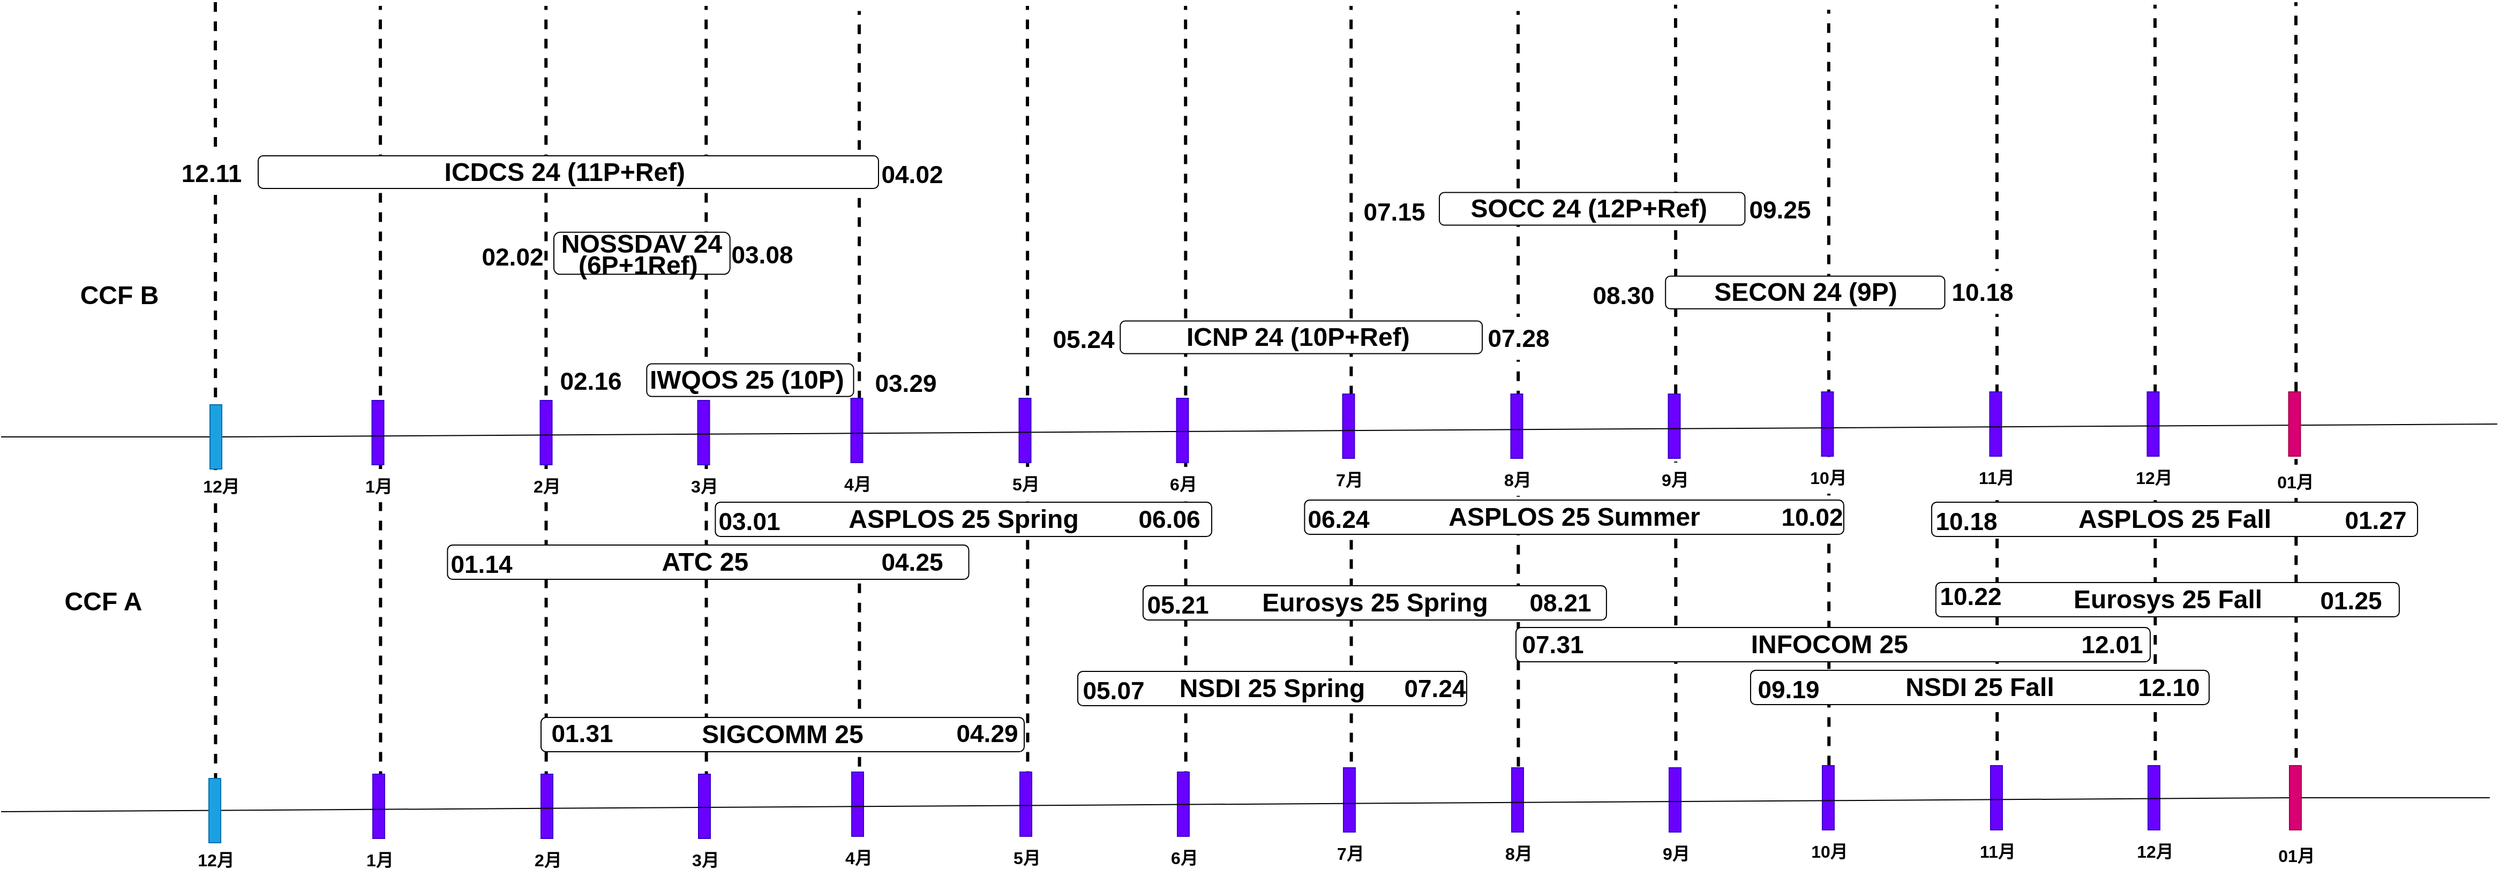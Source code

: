 <mxfile version="24.7.17">
  <diagram name="第 1 页" id="KVKXcA2v8e-MYIYoXiWe">
    <mxGraphModel dx="3483" dy="2460" grid="1" gridSize="10" guides="1" tooltips="1" connect="1" arrows="1" fold="1" page="0" pageScale="1" pageWidth="827" pageHeight="1169" math="0" shadow="0">
      <root>
        <mxCell id="0" />
        <mxCell id="1" parent="0" />
        <mxCell id="J6pw8MApclt_jU-j7pKg-1" value="" style="group" parent="1" vertex="1" connectable="0">
          <mxGeometry x="-120" y="-220" width="2048" height="765.02" as="geometry" />
        </mxCell>
        <mxCell id="Nktsm34Fh5tqj6Ti2t0z-151" value="" style="endArrow=none;html=1;rounded=0;exitX=0.75;exitY=0;exitDx=0;exitDy=0;dashed=1;strokeWidth=3;" parent="J6pw8MApclt_jU-j7pKg-1" edge="1">
          <mxGeometry width="50" height="50" relative="1" as="geometry">
            <mxPoint x="0.25" y="765.02" as="sourcePoint" />
            <mxPoint as="targetPoint" />
          </mxGeometry>
        </mxCell>
        <mxCell id="Nktsm34Fh5tqj6Ti2t0z-70" value="" style="endArrow=none;html=1;rounded=0;exitX=0.75;exitY=0;exitDx=0;exitDy=0;dashed=1;strokeWidth=3;" parent="J6pw8MApclt_jU-j7pKg-1" edge="1">
          <mxGeometry width="50" height="50" relative="1" as="geometry">
            <mxPoint x="1216.25" y="731.923" as="sourcePoint" />
            <mxPoint x="1216.0" y="8.25" as="targetPoint" />
          </mxGeometry>
        </mxCell>
        <mxCell id="Nktsm34Fh5tqj6Ti2t0z-71" value="" style="endArrow=none;html=1;rounded=0;exitX=0.75;exitY=0;exitDx=0;exitDy=0;dashed=1;strokeWidth=3;" parent="J6pw8MApclt_jU-j7pKg-1" edge="1">
          <mxGeometry width="50" height="50" relative="1" as="geometry">
            <mxPoint x="1060.34" y="727.208" as="sourcePoint" />
            <mxPoint x="1060.09" y="3.536" as="targetPoint" />
          </mxGeometry>
        </mxCell>
        <mxCell id="Nktsm34Fh5tqj6Ti2t0z-72" value="" style="endArrow=none;html=1;rounded=0;exitX=0.75;exitY=0;exitDx=0;exitDy=0;dashed=1;strokeWidth=3;" parent="J6pw8MApclt_jU-j7pKg-1" edge="1">
          <mxGeometry width="50" height="50" relative="1" as="geometry">
            <mxPoint x="905.84" y="727.208" as="sourcePoint" />
            <mxPoint x="905.59" y="3.536" as="targetPoint" />
          </mxGeometry>
        </mxCell>
        <mxCell id="Nktsm34Fh5tqj6Ti2t0z-73" value="" style="endArrow=none;html=1;rounded=0;exitX=0.75;exitY=0;exitDx=0;exitDy=0;dashed=1;strokeWidth=3;" parent="J6pw8MApclt_jU-j7pKg-1" edge="1">
          <mxGeometry width="50" height="50" relative="1" as="geometry">
            <mxPoint x="758.25" y="727.208" as="sourcePoint" />
            <mxPoint x="758.0" y="3.536" as="targetPoint" />
          </mxGeometry>
        </mxCell>
        <mxCell id="Nktsm34Fh5tqj6Ti2t0z-74" value="" style="endArrow=none;html=1;rounded=0;exitX=0.75;exitY=0;exitDx=0;exitDy=0;dashed=1;strokeWidth=3;" parent="J6pw8MApclt_jU-j7pKg-1" edge="1">
          <mxGeometry width="50" height="50" relative="1" as="geometry">
            <mxPoint x="1506.16" y="730.744" as="sourcePoint" />
            <mxPoint x="1505.91" y="7.072" as="targetPoint" />
          </mxGeometry>
        </mxCell>
        <mxCell id="Nktsm34Fh5tqj6Ti2t0z-75" value="" style="endArrow=none;html=1;rounded=0;exitX=0.75;exitY=0;exitDx=0;exitDy=0;dashed=1;strokeWidth=3;" parent="J6pw8MApclt_jU-j7pKg-1" edge="1">
          <mxGeometry width="50" height="50" relative="1" as="geometry">
            <mxPoint x="1363.25" y="726.03" as="sourcePoint" />
            <mxPoint x="1363.0" y="2.357" as="targetPoint" />
          </mxGeometry>
        </mxCell>
        <mxCell id="Nktsm34Fh5tqj6Ti2t0z-77" value="" style="endArrow=none;html=1;rounded=0;exitX=0.75;exitY=0;exitDx=0;exitDy=0;dashed=1;strokeWidth=3;" parent="J6pw8MApclt_jU-j7pKg-1" edge="1">
          <mxGeometry width="50" height="50" relative="1" as="geometry">
            <mxPoint x="1942.25" y="723.672" as="sourcePoint" />
            <mxPoint x="1942.0" as="targetPoint" />
          </mxGeometry>
        </mxCell>
        <mxCell id="Nktsm34Fh5tqj6Ti2t0z-78" value="" style="endArrow=none;html=1;rounded=0;exitX=0.75;exitY=0;exitDx=0;exitDy=0;dashed=1;strokeWidth=3;" parent="J6pw8MApclt_jU-j7pKg-1" edge="1">
          <mxGeometry width="50" height="50" relative="1" as="geometry">
            <mxPoint x="1810.75" y="726.03" as="sourcePoint" />
            <mxPoint x="1810.5" y="2.357" as="targetPoint" />
          </mxGeometry>
        </mxCell>
        <mxCell id="Nktsm34Fh5tqj6Ti2t0z-79" value="" style="endArrow=none;html=1;rounded=0;exitX=0.75;exitY=0;exitDx=0;exitDy=0;dashed=1;strokeWidth=3;" parent="J6pw8MApclt_jU-j7pKg-1" edge="1">
          <mxGeometry width="50" height="50" relative="1" as="geometry">
            <mxPoint x="1663.16" y="726.03" as="sourcePoint" />
            <mxPoint x="1662.91" y="2.357" as="targetPoint" />
          </mxGeometry>
        </mxCell>
        <mxCell id="Nktsm34Fh5tqj6Ti2t0z-69" value="" style="endArrow=none;html=1;rounded=0;exitX=0.75;exitY=0;exitDx=0;exitDy=0;dashed=1;strokeWidth=3;" parent="J6pw8MApclt_jU-j7pKg-1" edge="1">
          <mxGeometry width="50" height="50" relative="1" as="geometry">
            <mxPoint x="601.25" y="731.923" as="sourcePoint" />
            <mxPoint x="601.0" y="8.25" as="targetPoint" />
          </mxGeometry>
        </mxCell>
        <mxCell id="Nktsm34Fh5tqj6Ti2t0z-68" value="" style="endArrow=none;html=1;rounded=0;exitX=0.75;exitY=0;exitDx=0;exitDy=0;dashed=1;strokeWidth=3;" parent="J6pw8MApclt_jU-j7pKg-1" edge="1">
          <mxGeometry width="50" height="50" relative="1" as="geometry">
            <mxPoint x="458.34" y="727.208" as="sourcePoint" />
            <mxPoint x="458.09" y="3.536" as="targetPoint" />
          </mxGeometry>
        </mxCell>
        <mxCell id="Nktsm34Fh5tqj6Ti2t0z-67" value="" style="endArrow=none;html=1;rounded=0;exitX=0.75;exitY=0;exitDx=0;exitDy=0;dashed=1;strokeWidth=3;" parent="J6pw8MApclt_jU-j7pKg-1" edge="1">
          <mxGeometry width="50" height="50" relative="1" as="geometry">
            <mxPoint x="308.84" y="727.208" as="sourcePoint" />
            <mxPoint x="308.59" y="3.536" as="targetPoint" />
          </mxGeometry>
        </mxCell>
        <mxCell id="Nktsm34Fh5tqj6Ti2t0z-66" value="" style="endArrow=none;html=1;rounded=0;exitX=0.75;exitY=0;exitDx=0;exitDy=0;dashed=1;strokeWidth=3;" parent="J6pw8MApclt_jU-j7pKg-1" edge="1">
          <mxGeometry width="50" height="50" relative="1" as="geometry">
            <mxPoint x="154.25" y="727.208" as="sourcePoint" />
            <mxPoint x="154" y="3.536" as="targetPoint" />
          </mxGeometry>
        </mxCell>
        <mxCell id="Nktsm34Fh5tqj6Ti2t0z-57" value="" style="group" parent="J6pw8MApclt_jU-j7pKg-1" vertex="1" connectable="0">
          <mxGeometry x="1600" y="533" width="448" height="42" as="geometry" />
        </mxCell>
        <mxCell id="Nktsm34Fh5tqj6Ti2t0z-58" value="Eurosys 25 Fall" style="rounded=1;whiteSpace=wrap;html=1;fontStyle=1;fontSize=24;" parent="Nktsm34Fh5tqj6Ti2t0z-57" vertex="1">
          <mxGeometry x="5.957" y="9.0" width="432.511" height="32" as="geometry" />
        </mxCell>
        <mxCell id="Nktsm34Fh5tqj6Ti2t0z-59" value="10.22" style="text;html=1;align=center;verticalAlign=middle;resizable=0;points=[];autosize=1;strokeColor=none;fillColor=none;fontSize=23;fontStyle=1" parent="Nktsm34Fh5tqj6Ti2t0z-57" vertex="1">
          <mxGeometry y="2" width="76" height="40" as="geometry" />
        </mxCell>
        <mxCell id="Nktsm34Fh5tqj6Ti2t0z-60" value="01.25" style="text;html=1;align=center;verticalAlign=middle;resizable=0;points=[];autosize=1;strokeColor=none;fillColor=none;fontSize=23;fontStyle=1" parent="Nktsm34Fh5tqj6Ti2t0z-57" vertex="1">
          <mxGeometry x="355.447" y="6.0" width="76" height="40" as="geometry" />
        </mxCell>
        <mxCell id="Nktsm34Fh5tqj6Ti2t0z-125" value="02.16" style="text;html=1;align=center;verticalAlign=middle;resizable=0;points=[];autosize=1;strokeColor=none;fillColor=none;fontSize=23;fontStyle=1" parent="J6pw8MApclt_jU-j7pKg-1" vertex="1">
          <mxGeometry x="309.999" y="334.005" width="80" height="40" as="geometry" />
        </mxCell>
        <mxCell id="Nktsm34Fh5tqj6Ti2t0z-94" value="" style="group" parent="J6pw8MApclt_jU-j7pKg-1" vertex="1" connectable="0">
          <mxGeometry x="-0.75" y="364" width="1967.5" height="103.0" as="geometry" />
        </mxCell>
        <mxCell id="Nktsm34Fh5tqj6Ti2t0z-95" value="" style="rounded=0;whiteSpace=wrap;html=1;fillColor=#6a00ff;strokeColor=#3700CC;fontColor=#ffffff;" parent="Nktsm34Fh5tqj6Ti2t0z-94" vertex="1">
          <mxGeometry x="147" y="8" width="11" height="60.0" as="geometry" />
        </mxCell>
        <mxCell id="Nktsm34Fh5tqj6Ti2t0z-97" value="" style="rounded=0;whiteSpace=wrap;html=1;fillColor=#6a00ff;strokeColor=#3700CC;fontColor=#ffffff;" parent="Nktsm34Fh5tqj6Ti2t0z-94" vertex="1">
          <mxGeometry x="304" y="8" width="11" height="60.0" as="geometry" />
        </mxCell>
        <mxCell id="Nktsm34Fh5tqj6Ti2t0z-99" value="" style="rounded=0;whiteSpace=wrap;html=1;fillColor=#6a00ff;strokeColor=#3700CC;fontColor=#ffffff;" parent="Nktsm34Fh5tqj6Ti2t0z-94" vertex="1">
          <mxGeometry x="451" y="8" width="11" height="60.0" as="geometry" />
        </mxCell>
        <mxCell id="Nktsm34Fh5tqj6Ti2t0z-101" value="" style="rounded=0;whiteSpace=wrap;html=1;fillColor=#6a00ff;strokeColor=#3700CC;fontColor=#ffffff;" parent="Nktsm34Fh5tqj6Ti2t0z-94" vertex="1">
          <mxGeometry x="594" y="6.0" width="11" height="60.0" as="geometry" />
        </mxCell>
        <mxCell id="Nktsm34Fh5tqj6Ti2t0z-103" value="" style="rounded=0;whiteSpace=wrap;html=1;fillColor=#6a00ff;strokeColor=#3700CC;fontColor=#ffffff;" parent="Nktsm34Fh5tqj6Ti2t0z-94" vertex="1">
          <mxGeometry x="751" y="6.0" width="11" height="60.0" as="geometry" />
        </mxCell>
        <mxCell id="Nktsm34Fh5tqj6Ti2t0z-105" value="" style="rounded=0;whiteSpace=wrap;html=1;fillColor=#6a00ff;strokeColor=#3700CC;fontColor=#ffffff;" parent="Nktsm34Fh5tqj6Ti2t0z-94" vertex="1">
          <mxGeometry x="898" y="6.0" width="11" height="60.0" as="geometry" />
        </mxCell>
        <mxCell id="Nktsm34Fh5tqj6Ti2t0z-107" value="" style="rounded=0;whiteSpace=wrap;html=1;fillColor=#6a00ff;strokeColor=#3700CC;fontColor=#ffffff;" parent="Nktsm34Fh5tqj6Ti2t0z-94" vertex="1">
          <mxGeometry x="1053" y="2" width="11" height="60.0" as="geometry" />
        </mxCell>
        <mxCell id="Nktsm34Fh5tqj6Ti2t0z-109" value="" style="rounded=0;whiteSpace=wrap;html=1;fillColor=#6a00ff;strokeColor=#3700CC;fontColor=#ffffff;" parent="Nktsm34Fh5tqj6Ti2t0z-94" vertex="1">
          <mxGeometry x="1210" y="2" width="11" height="60.0" as="geometry" />
        </mxCell>
        <mxCell id="Nktsm34Fh5tqj6Ti2t0z-111" value="" style="rounded=0;whiteSpace=wrap;html=1;fillColor=#6a00ff;strokeColor=#3700CC;fontColor=#ffffff;" parent="Nktsm34Fh5tqj6Ti2t0z-94" vertex="1">
          <mxGeometry x="1357" y="2" width="11" height="60.0" as="geometry" />
        </mxCell>
        <mxCell id="Nktsm34Fh5tqj6Ti2t0z-113" value="" style="rounded=0;whiteSpace=wrap;html=1;fillColor=#6a00ff;strokeColor=#3700CC;fontColor=#ffffff;" parent="Nktsm34Fh5tqj6Ti2t0z-94" vertex="1">
          <mxGeometry x="1500" width="11" height="60.0" as="geometry" />
        </mxCell>
        <mxCell id="Nktsm34Fh5tqj6Ti2t0z-115" value="" style="rounded=0;whiteSpace=wrap;html=1;fillColor=#6a00ff;strokeColor=#3700CC;fontColor=#ffffff;" parent="Nktsm34Fh5tqj6Ti2t0z-94" vertex="1">
          <mxGeometry x="1657" width="11" height="60.0" as="geometry" />
        </mxCell>
        <mxCell id="Nktsm34Fh5tqj6Ti2t0z-117" value="" style="rounded=0;whiteSpace=wrap;html=1;fillColor=#6a00ff;strokeColor=#3700CC;fontColor=#ffffff;" parent="Nktsm34Fh5tqj6Ti2t0z-94" vertex="1">
          <mxGeometry x="1804" width="11" height="60.0" as="geometry" />
        </mxCell>
        <mxCell id="Nktsm34Fh5tqj6Ti2t0z-120" value="" style="endArrow=none;html=1;rounded=0;" parent="Nktsm34Fh5tqj6Ti2t0z-94" source="Nktsm34Fh5tqj6Ti2t0z-146" edge="1">
          <mxGeometry width="50" height="50" relative="1" as="geometry">
            <mxPoint x="-79.25" y="43.0" as="sourcePoint" />
            <mxPoint x="2130.75" y="30.0" as="targetPoint" />
          </mxGeometry>
        </mxCell>
        <mxCell id="Nktsm34Fh5tqj6Ti2t0z-121" value="" style="rounded=0;whiteSpace=wrap;html=1;fillColor=#d80073;strokeColor=#A50040;fontColor=#ffffff;" parent="Nktsm34Fh5tqj6Ti2t0z-94" vertex="1">
          <mxGeometry x="1936" width="11" height="60.0" as="geometry" />
        </mxCell>
        <mxCell id="Nktsm34Fh5tqj6Ti2t0z-147" value="" style="endArrow=none;html=1;rounded=0;" parent="Nktsm34Fh5tqj6Ti2t0z-94" target="Nktsm34Fh5tqj6Ti2t0z-146" edge="1">
          <mxGeometry width="50" height="50" relative="1" as="geometry">
            <mxPoint x="-199.25" y="42" as="sourcePoint" />
            <mxPoint x="2010" y="100" as="targetPoint" />
          </mxGeometry>
        </mxCell>
        <mxCell id="Nktsm34Fh5tqj6Ti2t0z-146" value="" style="rounded=0;whiteSpace=wrap;html=1;fillColor=#1ba1e2;strokeColor=#006EAF;fontColor=#ffffff;" parent="Nktsm34Fh5tqj6Ti2t0z-94" vertex="1">
          <mxGeometry x="-4.25" y="12.0" width="11" height="60.0" as="geometry" />
        </mxCell>
        <mxCell id="Nktsm34Fh5tqj6Ti2t0z-96" value="1月" style="text;html=1;align=center;verticalAlign=middle;resizable=0;points=[];autosize=1;fontSize=16;fontStyle=1;fillColor=default;" parent="Nktsm34Fh5tqj6Ti2t0z-94" vertex="1">
          <mxGeometry x="131" y="72.0" width="43" height="31" as="geometry" />
        </mxCell>
        <mxCell id="Nktsm34Fh5tqj6Ti2t0z-98" value="2月" style="text;html=1;align=center;verticalAlign=middle;resizable=0;points=[];autosize=1;fontSize=16;fontStyle=1;fillColor=default;" parent="Nktsm34Fh5tqj6Ti2t0z-94" vertex="1">
          <mxGeometry x="288" y="72.0" width="43" height="31" as="geometry" />
        </mxCell>
        <mxCell id="Nktsm34Fh5tqj6Ti2t0z-100" value="3月" style="text;html=1;align=center;verticalAlign=middle;resizable=0;points=[];autosize=1;fontSize=16;fontStyle=1;fillColor=default;" parent="Nktsm34Fh5tqj6Ti2t0z-94" vertex="1">
          <mxGeometry x="435" y="72.0" width="43" height="31" as="geometry" />
        </mxCell>
        <mxCell id="Nktsm34Fh5tqj6Ti2t0z-102" value="4月" style="text;html=1;align=center;verticalAlign=middle;resizable=0;points=[];autosize=1;fontSize=16;fontStyle=1;fillColor=default;" parent="Nktsm34Fh5tqj6Ti2t0z-94" vertex="1">
          <mxGeometry x="578" y="70" width="43" height="31" as="geometry" />
        </mxCell>
        <mxCell id="Nktsm34Fh5tqj6Ti2t0z-104" value="5月" style="text;html=1;align=center;verticalAlign=middle;resizable=0;points=[];autosize=1;fontSize=16;fontStyle=1;fillColor=default;" parent="Nktsm34Fh5tqj6Ti2t0z-94" vertex="1">
          <mxGeometry x="735" y="70" width="43" height="31" as="geometry" />
        </mxCell>
        <mxCell id="Nktsm34Fh5tqj6Ti2t0z-106" value="6月" style="text;html=1;align=center;verticalAlign=middle;resizable=0;points=[];autosize=1;fontSize=16;fontStyle=1;fillColor=default;" parent="Nktsm34Fh5tqj6Ti2t0z-94" vertex="1">
          <mxGeometry x="882" y="70" width="43" height="31" as="geometry" />
        </mxCell>
        <mxCell id="Nktsm34Fh5tqj6Ti2t0z-108" value="7月" style="text;html=1;align=center;verticalAlign=middle;resizable=0;points=[];autosize=1;fontSize=16;fontStyle=1;fillColor=default;" parent="Nktsm34Fh5tqj6Ti2t0z-94" vertex="1">
          <mxGeometry x="1037" y="66" width="43" height="31" as="geometry" />
        </mxCell>
        <mxCell id="Nktsm34Fh5tqj6Ti2t0z-110" value="8月" style="text;html=1;align=center;verticalAlign=middle;resizable=0;points=[];autosize=1;fontSize=16;fontStyle=1;fillColor=default;" parent="Nktsm34Fh5tqj6Ti2t0z-94" vertex="1">
          <mxGeometry x="1194" y="66" width="43" height="31" as="geometry" />
        </mxCell>
        <mxCell id="Nktsm34Fh5tqj6Ti2t0z-112" value="9月" style="text;html=1;align=center;verticalAlign=middle;resizable=0;points=[];autosize=1;fontSize=16;fontStyle=1;fillColor=default;" parent="Nktsm34Fh5tqj6Ti2t0z-94" vertex="1">
          <mxGeometry x="1341" y="66" width="43" height="31" as="geometry" />
        </mxCell>
        <mxCell id="Nktsm34Fh5tqj6Ti2t0z-114" value="10月" style="text;html=1;align=center;verticalAlign=middle;resizable=0;points=[];autosize=1;fontSize=16;fontStyle=1;fillColor=default;" parent="Nktsm34Fh5tqj6Ti2t0z-94" vertex="1">
          <mxGeometry x="1480" y="64" width="52" height="31" as="geometry" />
        </mxCell>
        <mxCell id="Nktsm34Fh5tqj6Ti2t0z-116" value="11月" style="text;html=1;align=center;verticalAlign=middle;resizable=0;points=[];autosize=1;fontSize=16;fontStyle=1;fillColor=default;" parent="Nktsm34Fh5tqj6Ti2t0z-94" vertex="1">
          <mxGeometry x="1637" y="64" width="51" height="31" as="geometry" />
        </mxCell>
        <mxCell id="Nktsm34Fh5tqj6Ti2t0z-118" value="12月" style="text;html=1;align=center;verticalAlign=middle;resizable=0;points=[];autosize=1;fontSize=16;fontStyle=1;fillColor=default;" parent="Nktsm34Fh5tqj6Ti2t0z-94" vertex="1">
          <mxGeometry x="1784" y="64" width="52" height="31" as="geometry" />
        </mxCell>
        <mxCell id="Nktsm34Fh5tqj6Ti2t0z-119" value="01月" style="text;html=1;align=center;verticalAlign=middle;resizable=0;points=[];autosize=1;fontSize=16;fontStyle=1;fillColor=default;" parent="Nktsm34Fh5tqj6Ti2t0z-94" vertex="1">
          <mxGeometry x="1915.5" y="68" width="52" height="31" as="geometry" />
        </mxCell>
        <mxCell id="Nktsm34Fh5tqj6Ti2t0z-148" value="12月" style="text;html=1;align=center;verticalAlign=middle;resizable=0;points=[];autosize=1;fontSize=16;fontStyle=1;fillColor=default;" parent="Nktsm34Fh5tqj6Ti2t0z-94" vertex="1">
          <mxGeometry x="-24.25" y="73" width="60" height="30" as="geometry" />
        </mxCell>
        <mxCell id="Nktsm34Fh5tqj6Ti2t0z-126" value="03.29" style="text;html=1;align=center;verticalAlign=middle;resizable=0;points=[];autosize=1;strokeColor=none;fillColor=none;fontSize=23;fontStyle=1" parent="Nktsm34Fh5tqj6Ti2t0z-94" vertex="1">
          <mxGeometry x="605.002" y="-28.0" width="80" height="40" as="geometry" />
        </mxCell>
        <mxCell id="Nktsm34Fh5tqj6Ti2t0z-131" value="CCF B" style="text;html=1;align=center;verticalAlign=middle;resizable=0;points=[];autosize=1;strokeColor=none;fillColor=none;fontSize=24;fontStyle=1" parent="J6pw8MApclt_jU-j7pKg-1" vertex="1">
          <mxGeometry x="-140" y="254.0" width="100" height="40" as="geometry" />
        </mxCell>
        <mxCell id="Nktsm34Fh5tqj6Ti2t0z-135" value="08.30" style="text;html=1;align=center;verticalAlign=middle;resizable=0;points=[];autosize=1;strokeColor=none;fillColor=none;fontSize=23;fontStyle=1" parent="J6pw8MApclt_jU-j7pKg-1" vertex="1">
          <mxGeometry x="1273.589" y="254.005" width="80" height="40" as="geometry" />
        </mxCell>
        <mxCell id="Nktsm34Fh5tqj6Ti2t0z-136" value="10.18" style="text;html=1;align=center;verticalAlign=middle;resizable=0;points=[];autosize=1;strokeColor=none;fillColor=default;fontSize=23;fontStyle=1" parent="J6pw8MApclt_jU-j7pKg-1" vertex="1">
          <mxGeometry x="1608.996" y="251.15" width="80" height="40" as="geometry" />
        </mxCell>
        <mxCell id="Nktsm34Fh5tqj6Ti2t0z-130" value="07.28" style="text;html=1;align=center;verticalAlign=middle;resizable=0;points=[];autosize=1;strokeColor=none;fillColor=default;fontSize=23;fontStyle=1" parent="J6pw8MApclt_jU-j7pKg-1" vertex="1">
          <mxGeometry x="1176.001" y="294.0" width="80" height="40" as="geometry" />
        </mxCell>
        <mxCell id="Nktsm34Fh5tqj6Ti2t0z-129" value="05.24" style="text;html=1;align=center;verticalAlign=middle;resizable=0;points=[];autosize=1;strokeColor=none;fillColor=none;fontSize=23;fontStyle=1" parent="J6pw8MApclt_jU-j7pKg-1" vertex="1">
          <mxGeometry x="770.001" y="294.955" width="80" height="40" as="geometry" />
        </mxCell>
        <mxCell id="Nktsm34Fh5tqj6Ti2t0z-123" value="" style="group" parent="J6pw8MApclt_jU-j7pKg-1" vertex="1" connectable="0">
          <mxGeometry x="400" y="334" width="200" height="40" as="geometry" />
        </mxCell>
        <mxCell id="Nktsm34Fh5tqj6Ti2t0z-124" value="IWQOS 25 (10P)&amp;nbsp;" style="rounded=1;whiteSpace=wrap;html=1;fontStyle=1;fontSize=24;" parent="Nktsm34Fh5tqj6Ti2t0z-123" vertex="1">
          <mxGeometry x="2.66" y="3.81" width="193.085" height="30.476" as="geometry" />
        </mxCell>
        <mxCell id="Nktsm34Fh5tqj6Ti2t0z-127" value="" style="group" parent="J6pw8MApclt_jU-j7pKg-1" vertex="1" connectable="0">
          <mxGeometry x="840" y="294.0" width="350" height="41.905" as="geometry" />
        </mxCell>
        <mxCell id="Nktsm34Fh5tqj6Ti2t0z-128" value="ICNP 24 (10P+Ref)&amp;nbsp;" style="rounded=1;whiteSpace=wrap;html=1;fontStyle=1;fontSize=24;" parent="Nktsm34Fh5tqj6Ti2t0z-127" vertex="1">
          <mxGeometry x="4.654" y="3.81" width="337.899" height="30.476" as="geometry" />
        </mxCell>
        <mxCell id="Nktsm34Fh5tqj6Ti2t0z-133" value="" style="group" parent="J6pw8MApclt_jU-j7pKg-1" vertex="1" connectable="0">
          <mxGeometry x="1350" y="252.1" width="270" height="41.9" as="geometry" />
        </mxCell>
        <mxCell id="Nktsm34Fh5tqj6Ti2t0z-134" value="SECON 24 (9P)" style="rounded=1;whiteSpace=wrap;html=1;fontStyle=1;fontSize=24;" parent="Nktsm34Fh5tqj6Ti2t0z-133" vertex="1">
          <mxGeometry x="3.59" y="3.809" width="260.665" height="30.473" as="geometry" />
        </mxCell>
        <mxCell id="Nktsm34Fh5tqj6Ti2t0z-202" value="12.11" style="text;html=1;align=center;verticalAlign=middle;resizable=0;points=[];autosize=1;strokeColor=none;fillColor=default;fontSize=23;fontStyle=1" parent="J6pw8MApclt_jU-j7pKg-1" vertex="1">
          <mxGeometry x="-44.001" y="140.005" width="80" height="40" as="geometry" />
        </mxCell>
        <mxCell id="Nktsm34Fh5tqj6Ti2t0z-137" value="" style="group" parent="J6pw8MApclt_jU-j7pKg-1" vertex="1" connectable="0">
          <mxGeometry x="1138.59" y="174.0" width="295.41" height="41.9" as="geometry" />
        </mxCell>
        <mxCell id="Nktsm34Fh5tqj6Ti2t0z-138" value="SOCC 24 (12P+Ref)&amp;nbsp;" style="rounded=1;whiteSpace=wrap;html=1;fontStyle=1;fontSize=24;" parent="Nktsm34Fh5tqj6Ti2t0z-137" vertex="1">
          <mxGeometry x="3.928" y="3.809" width="285.196" height="30.473" as="geometry" />
        </mxCell>
        <mxCell id="Nktsm34Fh5tqj6Ti2t0z-140" value="07.15" style="text;html=1;align=center;verticalAlign=middle;resizable=0;points=[];autosize=1;strokeColor=none;fillColor=none;fontSize=23;fontStyle=1" parent="J6pw8MApclt_jU-j7pKg-1" vertex="1">
          <mxGeometry x="1060.001" y="175.905" width="80" height="40" as="geometry" />
        </mxCell>
        <mxCell id="Nktsm34Fh5tqj6Ti2t0z-141" value="09.25" style="text;html=1;align=center;verticalAlign=middle;resizable=0;points=[];autosize=1;strokeColor=none;fillColor=none;fontSize=23;fontStyle=1" parent="J6pw8MApclt_jU-j7pKg-1" vertex="1">
          <mxGeometry x="1420.001" y="174.005" width="80" height="40" as="geometry" />
        </mxCell>
        <mxCell id="Nktsm34Fh5tqj6Ti2t0z-142" value="" style="group" parent="J6pw8MApclt_jU-j7pKg-1" vertex="1" connectable="0">
          <mxGeometry x="313.72" y="210.0" width="170.28" height="54" as="geometry" />
        </mxCell>
        <mxCell id="Nktsm34Fh5tqj6Ti2t0z-143" value="&lt;p style=&quot;line-height: 80%;&quot;&gt;NOSSDAV 24 (6P+1Ref)&amp;nbsp;&lt;/p&gt;" style="rounded=1;whiteSpace=wrap;html=1;fontStyle=1;fontSize=24;" parent="Nktsm34Fh5tqj6Ti2t0z-142" vertex="1">
          <mxGeometry x="2.264" y="4.909" width="164.393" height="39.273" as="geometry" />
        </mxCell>
        <mxCell id="Nktsm34Fh5tqj6Ti2t0z-144" value="02.02" style="text;html=1;align=center;verticalAlign=middle;resizable=0;points=[];autosize=1;strokeColor=none;fillColor=none;fontSize=23;fontStyle=1" parent="J6pw8MApclt_jU-j7pKg-1" vertex="1">
          <mxGeometry x="236.719" y="217.805" width="80" height="40" as="geometry" />
        </mxCell>
        <mxCell id="Nktsm34Fh5tqj6Ti2t0z-145" value="03.08" style="text;html=1;align=center;verticalAlign=middle;resizable=0;points=[];autosize=1;strokeColor=none;fillColor=none;fontSize=23;fontStyle=1" parent="J6pw8MApclt_jU-j7pKg-1" vertex="1">
          <mxGeometry x="469.999" y="215.905" width="80" height="40" as="geometry" />
        </mxCell>
        <mxCell id="Nktsm34Fh5tqj6Ti2t0z-201" value="04.02" style="text;html=1;align=center;verticalAlign=middle;resizable=0;points=[];autosize=1;strokeColor=none;fillColor=none;fontSize=23;fontStyle=1" parent="J6pw8MApclt_jU-j7pKg-1" vertex="1">
          <mxGeometry x="609.999" y="140.535" width="80" height="40" as="geometry" />
        </mxCell>
        <mxCell id="Nktsm34Fh5tqj6Ti2t0z-176" value="ICDCS 24 (11P+Ref)&amp;nbsp;" style="rounded=1;whiteSpace=wrap;html=1;fontStyle=1;fontSize=24;" parent="J6pw8MApclt_jU-j7pKg-1" vertex="1">
          <mxGeometry x="40" y="143.53" width="579" height="30.47" as="geometry" />
        </mxCell>
        <mxCell id="Nktsm34Fh5tqj6Ti2t0z-1" value="" style="endArrow=none;html=1;rounded=0;" parent="1" source="Nktsm34Fh5tqj6Ti2t0z-40" edge="1">
          <mxGeometry width="50" height="50" relative="1" as="geometry">
            <mxPoint x="1" y="536" as="sourcePoint" />
            <mxPoint x="2003" y="523" as="targetPoint" />
          </mxGeometry>
        </mxCell>
        <mxCell id="Nktsm34Fh5tqj6Ti2t0z-48" value="" style="group" parent="1" vertex="1" connectable="0">
          <mxGeometry x="1090" y="360" width="598" height="40" as="geometry" />
        </mxCell>
        <mxCell id="Nktsm34Fh5tqj6Ti2t0z-44" value="INFOCOM 25&amp;nbsp;" style="rounded=1;whiteSpace=wrap;html=1;fontStyle=1;fontSize=24;" parent="Nktsm34Fh5tqj6Ti2t0z-48" vertex="1">
          <mxGeometry x="4" y="4" width="592" height="32" as="geometry" />
        </mxCell>
        <mxCell id="Nktsm34Fh5tqj6Ti2t0z-45" value="07.31" style="text;html=1;align=center;verticalAlign=middle;resizable=0;points=[];autosize=1;strokeColor=none;fillColor=none;fontSize=23;fontStyle=1" parent="Nktsm34Fh5tqj6Ti2t0z-48" vertex="1">
          <mxGeometry width="76" height="40" as="geometry" />
        </mxCell>
        <mxCell id="Nktsm34Fh5tqj6Ti2t0z-46" value="12.01" style="text;html=1;align=center;verticalAlign=middle;resizable=0;points=[];autosize=1;strokeColor=none;fillColor=none;fontSize=23;fontStyle=1" parent="Nktsm34Fh5tqj6Ti2t0z-48" vertex="1">
          <mxGeometry x="522" width="76" height="40" as="geometry" />
        </mxCell>
        <mxCell id="Nktsm34Fh5tqj6Ti2t0z-49" value="" style="group" parent="1" vertex="1" connectable="0">
          <mxGeometry x="1310" y="400" width="431" height="42" as="geometry" />
        </mxCell>
        <mxCell id="Nktsm34Fh5tqj6Ti2t0z-37" value="NSDI 25 Fall" style="rounded=1;whiteSpace=wrap;html=1;fontStyle=1;fontSize=24;" parent="Nktsm34Fh5tqj6Ti2t0z-49" vertex="1">
          <mxGeometry x="3" y="4" width="428" height="32" as="geometry" />
        </mxCell>
        <mxCell id="Nktsm34Fh5tqj6Ti2t0z-38" value="09.19" style="text;html=1;align=center;verticalAlign=middle;resizable=0;points=[];autosize=1;strokeColor=none;fillColor=none;fontSize=23;fontStyle=1" parent="Nktsm34Fh5tqj6Ti2t0z-49" vertex="1">
          <mxGeometry y="2" width="76" height="40" as="geometry" />
        </mxCell>
        <mxCell id="Nktsm34Fh5tqj6Ti2t0z-39" value="12.10" style="text;html=1;align=center;verticalAlign=middle;resizable=0;points=[];autosize=1;strokeColor=none;fillColor=none;fontSize=23;fontStyle=1" parent="Nktsm34Fh5tqj6Ti2t0z-49" vertex="1">
          <mxGeometry x="355" width="76" height="40" as="geometry" />
        </mxCell>
        <mxCell id="Nktsm34Fh5tqj6Ti2t0z-50" value="" style="group" parent="1" vertex="1" connectable="0">
          <mxGeometry x="680" y="401" width="376" height="42" as="geometry" />
        </mxCell>
        <mxCell id="Nktsm34Fh5tqj6Ti2t0z-34" value="NSDI 25 Spring" style="rounded=1;whiteSpace=wrap;html=1;fontStyle=1;fontSize=24;" parent="Nktsm34Fh5tqj6Ti2t0z-50" vertex="1">
          <mxGeometry x="5" y="4" width="363" height="32" as="geometry" />
        </mxCell>
        <mxCell id="Nktsm34Fh5tqj6Ti2t0z-35" value="05.07" style="text;html=1;align=center;verticalAlign=middle;resizable=0;points=[];autosize=1;strokeColor=none;fillColor=none;fontSize=23;fontStyle=1" parent="Nktsm34Fh5tqj6Ti2t0z-50" vertex="1">
          <mxGeometry y="2" width="76" height="40" as="geometry" />
        </mxCell>
        <mxCell id="Nktsm34Fh5tqj6Ti2t0z-36" value="07.24" style="text;html=1;align=center;verticalAlign=middle;resizable=0;points=[];autosize=1;strokeColor=none;fillColor=none;fontSize=23;fontStyle=1" parent="Nktsm34Fh5tqj6Ti2t0z-50" vertex="1">
          <mxGeometry x="300" width="76" height="40" as="geometry" />
        </mxCell>
        <mxCell id="Nktsm34Fh5tqj6Ti2t0z-51" value="" style="group" parent="1" vertex="1" connectable="0">
          <mxGeometry x="184" y="443" width="454" height="40" as="geometry" />
        </mxCell>
        <mxCell id="Nktsm34Fh5tqj6Ti2t0z-31" value="SIGCOMM 25" style="rounded=1;whiteSpace=wrap;html=1;fontStyle=1;fontSize=24;" parent="Nktsm34Fh5tqj6Ti2t0z-51" vertex="1">
          <mxGeometry y="5" width="451" height="32" as="geometry" />
        </mxCell>
        <mxCell id="Nktsm34Fh5tqj6Ti2t0z-32" value="01.31" style="text;html=1;align=center;verticalAlign=middle;resizable=0;points=[];autosize=1;strokeColor=none;fillColor=none;fontSize=23;fontStyle=1" parent="Nktsm34Fh5tqj6Ti2t0z-51" vertex="1">
          <mxGeometry width="76" height="40" as="geometry" />
        </mxCell>
        <mxCell id="Nktsm34Fh5tqj6Ti2t0z-33" value="04.29" style="text;html=1;align=center;verticalAlign=middle;resizable=0;points=[];autosize=1;strokeColor=none;fillColor=none;fontSize=23;fontStyle=1" parent="Nktsm34Fh5tqj6Ti2t0z-51" vertex="1">
          <mxGeometry x="378" width="76" height="40" as="geometry" />
        </mxCell>
        <mxCell id="Nktsm34Fh5tqj6Ti2t0z-52" value="" style="group" parent="1" vertex="1" connectable="0">
          <mxGeometry x="740" y="321" width="448" height="42" as="geometry" />
        </mxCell>
        <mxCell id="Nktsm34Fh5tqj6Ti2t0z-53" value="Eurosys 25 Spring" style="rounded=1;whiteSpace=wrap;html=1;fontStyle=1;fontSize=24;" parent="Nktsm34Fh5tqj6Ti2t0z-52" vertex="1">
          <mxGeometry x="5.957" y="4" width="432.511" height="32" as="geometry" />
        </mxCell>
        <mxCell id="Nktsm34Fh5tqj6Ti2t0z-54" value="05.21" style="text;html=1;align=center;verticalAlign=middle;resizable=0;points=[];autosize=1;strokeColor=none;fillColor=none;fontSize=23;fontStyle=1" parent="Nktsm34Fh5tqj6Ti2t0z-52" vertex="1">
          <mxGeometry y="2" width="76" height="40" as="geometry" />
        </mxCell>
        <mxCell id="Nktsm34Fh5tqj6Ti2t0z-55" value="08.21" style="text;html=1;align=center;verticalAlign=middle;resizable=0;points=[];autosize=1;strokeColor=none;fillColor=none;fontSize=23;fontStyle=1" parent="Nktsm34Fh5tqj6Ti2t0z-52" vertex="1">
          <mxGeometry x="357.447" width="76" height="40" as="geometry" />
        </mxCell>
        <mxCell id="Nktsm34Fh5tqj6Ti2t0z-61" value="" style="group" parent="1" vertex="1" connectable="0">
          <mxGeometry x="90" y="283" width="504" height="42" as="geometry" />
        </mxCell>
        <mxCell id="Nktsm34Fh5tqj6Ti2t0z-62" value="ATC 25&amp;nbsp;" style="rounded=1;whiteSpace=wrap;html=1;fontStyle=1;fontSize=24;" parent="Nktsm34Fh5tqj6Ti2t0z-61" vertex="1">
          <mxGeometry x="6.702" y="4" width="486.574" height="32" as="geometry" />
        </mxCell>
        <mxCell id="Nktsm34Fh5tqj6Ti2t0z-63" value="01.14" style="text;html=1;align=center;verticalAlign=middle;resizable=0;points=[];autosize=1;strokeColor=none;fillColor=none;fontSize=23;fontStyle=1" parent="Nktsm34Fh5tqj6Ti2t0z-61" vertex="1">
          <mxGeometry y="2" width="76" height="40" as="geometry" />
        </mxCell>
        <mxCell id="Nktsm34Fh5tqj6Ti2t0z-64" value="04.25" style="text;html=1;align=center;verticalAlign=middle;resizable=0;points=[];autosize=1;strokeColor=none;fillColor=none;fontSize=23;fontStyle=1" parent="Nktsm34Fh5tqj6Ti2t0z-61" vertex="1">
          <mxGeometry x="402.128" width="76" height="40" as="geometry" />
        </mxCell>
        <mxCell id="Nktsm34Fh5tqj6Ti2t0z-80" value="" style="group" parent="1" vertex="1" connectable="0">
          <mxGeometry x="340" y="243" width="504" height="42" as="geometry" />
        </mxCell>
        <mxCell id="Nktsm34Fh5tqj6Ti2t0z-81" value="ASPLOS 25 Spring" style="rounded=1;whiteSpace=wrap;html=1;fontStyle=1;fontSize=24;" parent="Nktsm34Fh5tqj6Ti2t0z-80" vertex="1">
          <mxGeometry x="6.7" y="4" width="463.3" height="32" as="geometry" />
        </mxCell>
        <mxCell id="Nktsm34Fh5tqj6Ti2t0z-82" value="03.01" style="text;html=1;align=center;verticalAlign=middle;resizable=0;points=[];autosize=1;strokeColor=none;fillColor=none;fontSize=23;fontStyle=1" parent="Nktsm34Fh5tqj6Ti2t0z-80" vertex="1">
          <mxGeometry x="-2" y="2" width="80" height="40" as="geometry" />
        </mxCell>
        <mxCell id="Nktsm34Fh5tqj6Ti2t0z-83" value="06.06" style="text;html=1;align=center;verticalAlign=middle;resizable=0;points=[];autosize=1;strokeColor=none;fillColor=none;fontSize=23;fontStyle=1" parent="Nktsm34Fh5tqj6Ti2t0z-80" vertex="1">
          <mxGeometry x="389.998" width="80" height="40" as="geometry" />
        </mxCell>
        <mxCell id="Nktsm34Fh5tqj6Ti2t0z-84" value="" style="group" parent="1" vertex="1" connectable="0">
          <mxGeometry x="890" y="241" width="510" height="42" as="geometry" />
        </mxCell>
        <mxCell id="Nktsm34Fh5tqj6Ti2t0z-85" value="ASPLOS 25 Summer" style="rounded=1;whiteSpace=wrap;html=1;fontStyle=1;fontSize=24;" parent="Nktsm34Fh5tqj6Ti2t0z-84" vertex="1">
          <mxGeometry x="6.7" y="4" width="503.3" height="32" as="geometry" />
        </mxCell>
        <mxCell id="Nktsm34Fh5tqj6Ti2t0z-86" value="06.24" style="text;html=1;align=center;verticalAlign=middle;resizable=0;points=[];autosize=1;strokeColor=none;fillColor=none;fontSize=23;fontStyle=1" parent="Nktsm34Fh5tqj6Ti2t0z-84" vertex="1">
          <mxGeometry x="-2" y="2" width="80" height="40" as="geometry" />
        </mxCell>
        <mxCell id="Nktsm34Fh5tqj6Ti2t0z-87" value="10.02" style="text;html=1;align=center;verticalAlign=middle;resizable=0;points=[];autosize=1;strokeColor=none;fillColor=none;fontSize=23;fontStyle=1" parent="Nktsm34Fh5tqj6Ti2t0z-84" vertex="1">
          <mxGeometry x="439.998" width="80" height="40" as="geometry" />
        </mxCell>
        <mxCell id="Nktsm34Fh5tqj6Ti2t0z-89" value="" style="group" parent="1" vertex="1" connectable="0">
          <mxGeometry x="1476" y="243" width="484" height="42" as="geometry" />
        </mxCell>
        <mxCell id="Nktsm34Fh5tqj6Ti2t0z-90" value="ASPLOS 25 Fall" style="rounded=1;whiteSpace=wrap;html=1;fontStyle=1;fontSize=24;" parent="Nktsm34Fh5tqj6Ti2t0z-89" vertex="1">
          <mxGeometry x="6.037" y="4" width="453.507" height="32" as="geometry" />
        </mxCell>
        <mxCell id="Nktsm34Fh5tqj6Ti2t0z-91" value="10.18" style="text;html=1;align=center;verticalAlign=middle;resizable=0;points=[];autosize=1;strokeColor=none;fillColor=none;fontSize=23;fontStyle=1" parent="Nktsm34Fh5tqj6Ti2t0z-89" vertex="1">
          <mxGeometry x="-1.802" y="2" width="80" height="40" as="geometry" />
        </mxCell>
        <mxCell id="Nktsm34Fh5tqj6Ti2t0z-92" value="01.27" style="text;html=1;align=center;verticalAlign=middle;resizable=0;points=[];autosize=1;strokeColor=none;fillColor=none;fontSize=23;fontStyle=1" parent="Nktsm34Fh5tqj6Ti2t0z-89" vertex="1">
          <mxGeometry x="379.541" y="1" width="80" height="40" as="geometry" />
        </mxCell>
        <mxCell id="Nktsm34Fh5tqj6Ti2t0z-93" value="" style="group" parent="1" vertex="1" connectable="0">
          <mxGeometry x="-120" y="493" width="1967.5" height="103" as="geometry" />
        </mxCell>
        <mxCell id="Nktsm34Fh5tqj6Ti2t0z-3" value="" style="rounded=0;whiteSpace=wrap;html=1;fillColor=#6a00ff;strokeColor=#3700CC;fontColor=#ffffff;" parent="Nktsm34Fh5tqj6Ti2t0z-93" vertex="1">
          <mxGeometry x="147" y="8" width="11" height="60" as="geometry" />
        </mxCell>
        <mxCell id="Nktsm34Fh5tqj6Ti2t0z-5" value="1月" style="text;html=1;align=center;verticalAlign=middle;resizable=0;points=[];autosize=1;strokeColor=none;fillColor=none;fontSize=16;fontStyle=1" parent="Nktsm34Fh5tqj6Ti2t0z-93" vertex="1">
          <mxGeometry x="131" y="72" width="43" height="31" as="geometry" />
        </mxCell>
        <mxCell id="Nktsm34Fh5tqj6Ti2t0z-6" value="" style="rounded=0;whiteSpace=wrap;html=1;fillColor=#6a00ff;strokeColor=#3700CC;fontColor=#ffffff;" parent="Nktsm34Fh5tqj6Ti2t0z-93" vertex="1">
          <mxGeometry x="304" y="8" width="11" height="60" as="geometry" />
        </mxCell>
        <mxCell id="Nktsm34Fh5tqj6Ti2t0z-7" value="2月" style="text;html=1;align=center;verticalAlign=middle;resizable=0;points=[];autosize=1;strokeColor=none;fillColor=none;fontSize=16;fontStyle=1" parent="Nktsm34Fh5tqj6Ti2t0z-93" vertex="1">
          <mxGeometry x="288" y="72" width="43" height="31" as="geometry" />
        </mxCell>
        <mxCell id="Nktsm34Fh5tqj6Ti2t0z-10" value="" style="rounded=0;whiteSpace=wrap;html=1;fillColor=#6a00ff;strokeColor=#3700CC;fontColor=#ffffff;" parent="Nktsm34Fh5tqj6Ti2t0z-93" vertex="1">
          <mxGeometry x="451" y="8" width="11" height="60" as="geometry" />
        </mxCell>
        <mxCell id="Nktsm34Fh5tqj6Ti2t0z-11" value="3月" style="text;html=1;align=center;verticalAlign=middle;resizable=0;points=[];autosize=1;strokeColor=none;fillColor=none;fontSize=16;fontStyle=1" parent="Nktsm34Fh5tqj6Ti2t0z-93" vertex="1">
          <mxGeometry x="435" y="72" width="43" height="31" as="geometry" />
        </mxCell>
        <mxCell id="Nktsm34Fh5tqj6Ti2t0z-12" value="" style="rounded=0;whiteSpace=wrap;html=1;fillColor=#6a00ff;strokeColor=#3700CC;fontColor=#ffffff;" parent="Nktsm34Fh5tqj6Ti2t0z-93" vertex="1">
          <mxGeometry x="594" y="6" width="11" height="60" as="geometry" />
        </mxCell>
        <mxCell id="Nktsm34Fh5tqj6Ti2t0z-13" value="4月" style="text;html=1;align=center;verticalAlign=middle;resizable=0;points=[];autosize=1;strokeColor=none;fillColor=none;fontSize=16;fontStyle=1" parent="Nktsm34Fh5tqj6Ti2t0z-93" vertex="1">
          <mxGeometry x="578" y="70" width="43" height="31" as="geometry" />
        </mxCell>
        <mxCell id="Nktsm34Fh5tqj6Ti2t0z-14" value="" style="rounded=0;whiteSpace=wrap;html=1;fillColor=#6a00ff;strokeColor=#3700CC;fontColor=#ffffff;" parent="Nktsm34Fh5tqj6Ti2t0z-93" vertex="1">
          <mxGeometry x="751" y="6" width="11" height="60" as="geometry" />
        </mxCell>
        <mxCell id="Nktsm34Fh5tqj6Ti2t0z-15" value="5月" style="text;html=1;align=center;verticalAlign=middle;resizable=0;points=[];autosize=1;strokeColor=none;fillColor=none;fontSize=16;fontStyle=1" parent="Nktsm34Fh5tqj6Ti2t0z-93" vertex="1">
          <mxGeometry x="735" y="70" width="43" height="31" as="geometry" />
        </mxCell>
        <mxCell id="Nktsm34Fh5tqj6Ti2t0z-16" value="" style="rounded=0;whiteSpace=wrap;html=1;fillColor=#6a00ff;strokeColor=#3700CC;fontColor=#ffffff;" parent="Nktsm34Fh5tqj6Ti2t0z-93" vertex="1">
          <mxGeometry x="898" y="6" width="11" height="60" as="geometry" />
        </mxCell>
        <mxCell id="Nktsm34Fh5tqj6Ti2t0z-17" value="6月" style="text;html=1;align=center;verticalAlign=middle;resizable=0;points=[];autosize=1;strokeColor=none;fillColor=none;fontSize=16;fontStyle=1" parent="Nktsm34Fh5tqj6Ti2t0z-93" vertex="1">
          <mxGeometry x="882" y="70" width="43" height="31" as="geometry" />
        </mxCell>
        <mxCell id="Nktsm34Fh5tqj6Ti2t0z-18" value="" style="rounded=0;whiteSpace=wrap;html=1;fillColor=#6a00ff;strokeColor=#3700CC;fontColor=#ffffff;" parent="Nktsm34Fh5tqj6Ti2t0z-93" vertex="1">
          <mxGeometry x="1053" y="2" width="11" height="60" as="geometry" />
        </mxCell>
        <mxCell id="Nktsm34Fh5tqj6Ti2t0z-19" value="7月" style="text;html=1;align=center;verticalAlign=middle;resizable=0;points=[];autosize=1;strokeColor=none;fillColor=none;fontSize=16;fontStyle=1" parent="Nktsm34Fh5tqj6Ti2t0z-93" vertex="1">
          <mxGeometry x="1037" y="66" width="43" height="31" as="geometry" />
        </mxCell>
        <mxCell id="Nktsm34Fh5tqj6Ti2t0z-20" value="" style="rounded=0;whiteSpace=wrap;html=1;fillColor=#6a00ff;strokeColor=#3700CC;fontColor=#ffffff;" parent="Nktsm34Fh5tqj6Ti2t0z-93" vertex="1">
          <mxGeometry x="1210" y="2" width="11" height="60" as="geometry" />
        </mxCell>
        <mxCell id="Nktsm34Fh5tqj6Ti2t0z-21" value="8月" style="text;html=1;align=center;verticalAlign=middle;resizable=0;points=[];autosize=1;strokeColor=none;fillColor=none;fontSize=16;fontStyle=1" parent="Nktsm34Fh5tqj6Ti2t0z-93" vertex="1">
          <mxGeometry x="1194" y="66" width="43" height="31" as="geometry" />
        </mxCell>
        <mxCell id="Nktsm34Fh5tqj6Ti2t0z-22" value="" style="rounded=0;whiteSpace=wrap;html=1;fillColor=#6a00ff;strokeColor=#3700CC;fontColor=#ffffff;" parent="Nktsm34Fh5tqj6Ti2t0z-93" vertex="1">
          <mxGeometry x="1357" y="2" width="11" height="60" as="geometry" />
        </mxCell>
        <mxCell id="Nktsm34Fh5tqj6Ti2t0z-23" value="9月" style="text;html=1;align=center;verticalAlign=middle;resizable=0;points=[];autosize=1;strokeColor=none;fillColor=none;fontSize=16;fontStyle=1" parent="Nktsm34Fh5tqj6Ti2t0z-93" vertex="1">
          <mxGeometry x="1341" y="66" width="43" height="31" as="geometry" />
        </mxCell>
        <mxCell id="Nktsm34Fh5tqj6Ti2t0z-24" value="" style="rounded=0;whiteSpace=wrap;html=1;fillColor=#6a00ff;strokeColor=#3700CC;fontColor=#ffffff;" parent="Nktsm34Fh5tqj6Ti2t0z-93" vertex="1">
          <mxGeometry x="1500" width="11" height="60" as="geometry" />
        </mxCell>
        <mxCell id="Nktsm34Fh5tqj6Ti2t0z-25" value="10月" style="text;html=1;align=center;verticalAlign=middle;resizable=0;points=[];autosize=1;strokeColor=none;fillColor=none;fontSize=16;fontStyle=1" parent="Nktsm34Fh5tqj6Ti2t0z-93" vertex="1">
          <mxGeometry x="1480" y="64" width="52" height="31" as="geometry" />
        </mxCell>
        <mxCell id="Nktsm34Fh5tqj6Ti2t0z-26" value="" style="rounded=0;whiteSpace=wrap;html=1;fillColor=#6a00ff;strokeColor=#3700CC;fontColor=#ffffff;" parent="Nktsm34Fh5tqj6Ti2t0z-93" vertex="1">
          <mxGeometry x="1657" width="11" height="60" as="geometry" />
        </mxCell>
        <mxCell id="Nktsm34Fh5tqj6Ti2t0z-27" value="11月" style="text;html=1;align=center;verticalAlign=middle;resizable=0;points=[];autosize=1;strokeColor=none;fillColor=none;fontSize=16;fontStyle=1" parent="Nktsm34Fh5tqj6Ti2t0z-93" vertex="1">
          <mxGeometry x="1637" y="64" width="51" height="31" as="geometry" />
        </mxCell>
        <mxCell id="Nktsm34Fh5tqj6Ti2t0z-28" value="" style="rounded=0;whiteSpace=wrap;html=1;fillColor=#6a00ff;strokeColor=#3700CC;fontColor=#ffffff;" parent="Nktsm34Fh5tqj6Ti2t0z-93" vertex="1">
          <mxGeometry x="1804" width="11" height="60" as="geometry" />
        </mxCell>
        <mxCell id="Nktsm34Fh5tqj6Ti2t0z-29" value="12月" style="text;html=1;align=center;verticalAlign=middle;resizable=0;points=[];autosize=1;strokeColor=none;fillColor=none;fontSize=16;fontStyle=1" parent="Nktsm34Fh5tqj6Ti2t0z-93" vertex="1">
          <mxGeometry x="1784" y="64" width="52" height="31" as="geometry" />
        </mxCell>
        <mxCell id="Nktsm34Fh5tqj6Ti2t0z-41" value="01月" style="text;html=1;align=center;verticalAlign=middle;resizable=0;points=[];autosize=1;strokeColor=none;fillColor=none;fontSize=16;fontStyle=1" parent="Nktsm34Fh5tqj6Ti2t0z-93" vertex="1">
          <mxGeometry x="1915.5" y="68" width="52" height="31" as="geometry" />
        </mxCell>
        <mxCell id="Nktsm34Fh5tqj6Ti2t0z-42" value="" style="endArrow=none;html=1;rounded=0;" parent="Nktsm34Fh5tqj6Ti2t0z-93" target="Nktsm34Fh5tqj6Ti2t0z-40" edge="1">
          <mxGeometry width="50" height="50" relative="1" as="geometry">
            <mxPoint x="-200" y="43" as="sourcePoint" />
            <mxPoint x="1959" y="36" as="targetPoint" />
          </mxGeometry>
        </mxCell>
        <mxCell id="Nktsm34Fh5tqj6Ti2t0z-40" value="" style="rounded=0;whiteSpace=wrap;html=1;fillColor=#d80073;strokeColor=#A50040;fontColor=#ffffff;" parent="Nktsm34Fh5tqj6Ti2t0z-93" vertex="1">
          <mxGeometry x="1936" width="11" height="60" as="geometry" />
        </mxCell>
        <mxCell id="Nktsm34Fh5tqj6Ti2t0z-149" value="" style="rounded=0;whiteSpace=wrap;html=1;fillColor=#1ba1e2;strokeColor=#006EAF;fontColor=#ffffff;" parent="Nktsm34Fh5tqj6Ti2t0z-93" vertex="1">
          <mxGeometry x="-6" y="12" width="11" height="60" as="geometry" />
        </mxCell>
        <mxCell id="Nktsm34Fh5tqj6Ti2t0z-150" value="12月" style="text;html=1;align=center;verticalAlign=middle;resizable=0;points=[];autosize=1;strokeColor=none;fillColor=none;fontSize=16;fontStyle=1" parent="Nktsm34Fh5tqj6Ti2t0z-93" vertex="1">
          <mxGeometry x="-30" y="73" width="60" height="30" as="geometry" />
        </mxCell>
        <mxCell id="Nktsm34Fh5tqj6Ti2t0z-122" value="CCF A" style="text;html=1;align=center;verticalAlign=middle;resizable=0;points=[];autosize=1;strokeColor=none;fillColor=none;fontSize=24;fontStyle=1" parent="1" vertex="1">
          <mxGeometry x="-270" y="320" width="90" height="40" as="geometry" />
        </mxCell>
      </root>
    </mxGraphModel>
  </diagram>
</mxfile>
